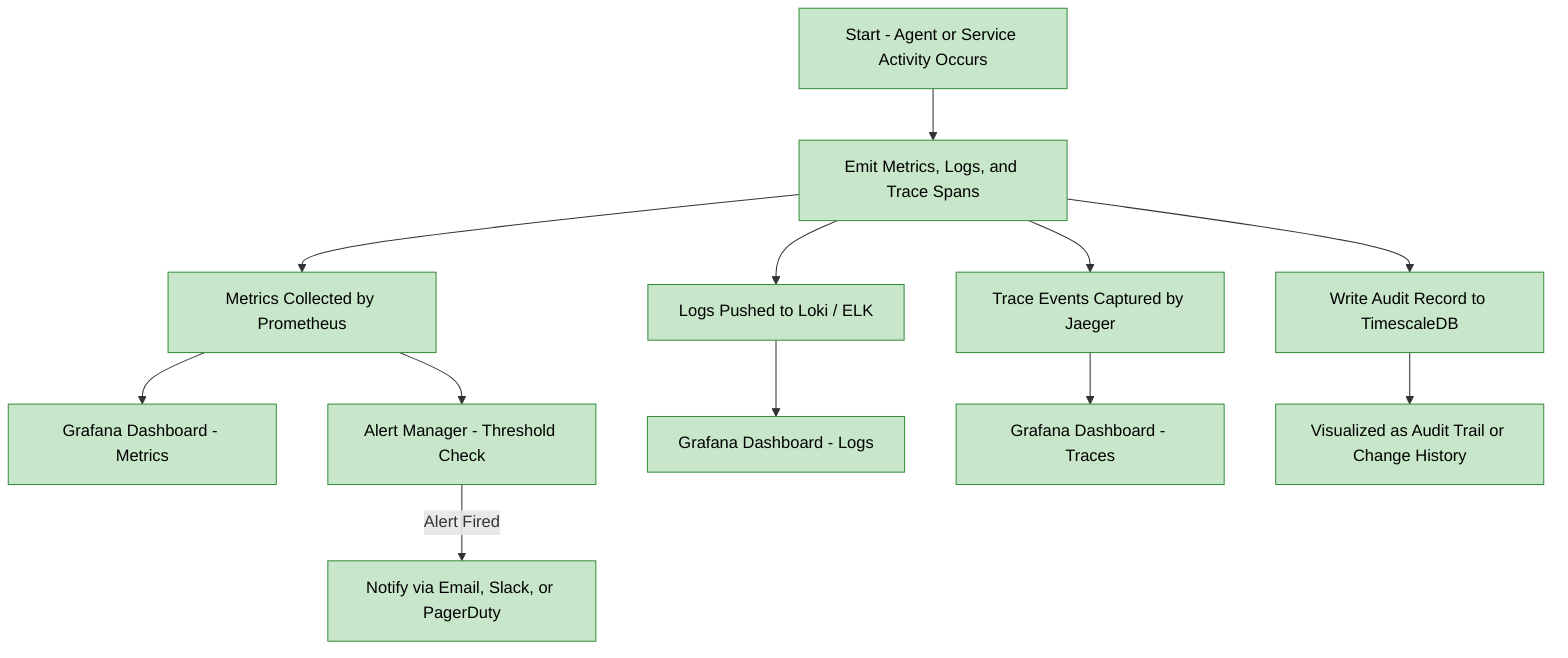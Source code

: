 flowchart TD

A[Start - Agent or Service Activity Occurs] --> B[Emit Metrics, Logs, and Trace Spans]

B --> C1[Metrics Collected by Prometheus]
B --> C2[Logs Pushed to Loki / ELK]
B --> C3[Trace Events Captured by Jaeger]

C1 --> D1[Grafana Dashboard - Metrics]
C2 --> D2[Grafana Dashboard - Logs]
C3 --> D3[Grafana Dashboard - Traces]

C1 --> E[Alert Manager - Threshold Check]
E -->|Alert Fired| F[Notify via Email, Slack, or PagerDuty]

B --> G[Write Audit Record to TimescaleDB]
G --> D4[Visualized as Audit Trail or Change History]

%% Styling
classDef block fill:#c8e6c9,stroke:#388e3c,color:#000
class A,B,C1,C2,C3,D1,D2,D3,D4,E,F,G block